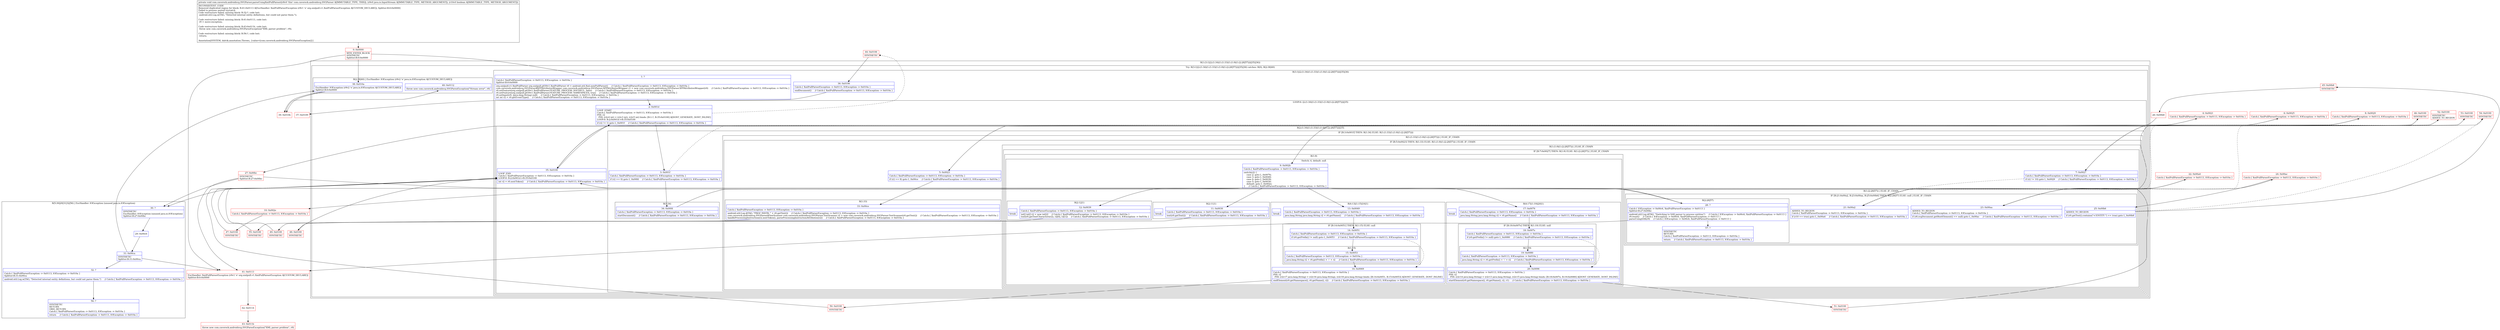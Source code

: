 digraph "CFG forcom.caverock.androidsvg.SVGParser.parseUsingXmlPullParser(Ljava\/io\/InputStream;Z)V" {
subgraph cluster_Region_694689731 {
label = "R(1:(3:1|(2:(1:34)(1:(1:33)(1:(1:9)(1:(2:28|57))))|35)|36))";
node [shape=record,color=blue];
subgraph cluster_TryCatchRegion_1421886973 {
label = "Try: R(3:1|(2:(1:34)(1:(1:33)(1:(1:9)(1:(2:28|57))))|35)|36) catches: R(0), R(2:38|40)";
node [shape=record,color=blue];
subgraph cluster_Region_137078119 {
label = "R(3:1|(2:(1:34)(1:(1:33)(1:(1:9)(1:(2:28|57))))|35)|36)";
node [shape=record,color=blue];
Node_1 [shape=record,label="{1\:\ ?|Catch:\{ XmlPullParserException \-\> 0x0113, IOException \-\> 0x010a \}\lSplitter:B:0:0x0000\l|org.xmlpull.v1.XmlPullParser org.xmlpull.p030v1.XmlPullParser r0 = android.util.Xml.newPullParser()     \/\/ Catch:\{ XmlPullParserException \-\> 0x0113, IOException \-\> 0x010a \}\lcom.caverock.androidsvg.SVGParser$XPPAttributesWrapper com.caverock.androidsvg.SVGParser.XPPAttributesWrapper r1 = new com.caverock.androidsvg.SVGParser.XPPAttributesWrapper(r0)     \/\/ Catch:\{ XmlPullParserException \-\> 0x0113, IOException \-\> 0x010a \}\lr0.setFeature(org.xmlpull.p030v1.XmlPullParser.FEATURE_PROCESS_DOCDECL, false)     \/\/ Catch:\{ XmlPullParserException \-\> 0x0113, IOException \-\> 0x010a \}\lr0.setFeature(org.xmlpull.p030v1.XmlPullParser.FEATURE_PROCESS_NAMESPACES, true)     \/\/ Catch:\{ XmlPullParserException \-\> 0x0113, IOException \-\> 0x010a \}\lr0.setInput(r9, (java.lang.String) null)     \/\/ Catch:\{ XmlPullParserException \-\> 0x0113, IOException \-\> 0x010a \}\lint int r2 = r0.getEventType()     \/\/ Catch:\{ XmlPullParserException \-\> 0x0113, IOException \-\> 0x010a \}\l}"];
subgraph cluster_LoopRegion_565212252 {
label = "LOOP:0: (2:(1:34)(1:(1:33)(1:(1:9)(1:(2:28|57))))|35)";
node [shape=record,color=blue];
Node_2 [shape=record,label="{2\:\ 0x001d|LOOP_START\lCatch:\{ XmlPullParserException \-\> 0x0113, IOException \-\> 0x010a \}\lPHI: r2 \l  PHI: (r2v4 int) = (r2v3 int), (r2v5 int) binds: [B:1:?, B:35:0x0100] A[DONT_GENERATE, DONT_INLINE]\lLOOP:0: B:2:0x001d\-\>B:35:0x0100\l|if (r2 != 1) goto L_0x001f     \/\/ Catch:\{ XmlPullParserException \-\> 0x0113, IOException \-\> 0x010a \}\l}"];
subgraph cluster_Region_1104862122 {
label = "R(2:(1:34)(1:(1:33)(1:(1:9)(1:(2:28|57))))|35)";
node [shape=record,color=blue];
subgraph cluster_IfRegion_1678117290 {
label = "IF [B:3:0x001f] THEN: R(1:34) ELSE: R(1:(1:33)(1:(1:9)(1:(2:28|57))))";
node [shape=record,color=blue];
Node_3 [shape=record,label="{3\:\ 0x001f|Catch:\{ XmlPullParserException \-\> 0x0113, IOException \-\> 0x010a \}\l|if (r2 == 0) goto L_0x00fd     \/\/ Catch:\{ XmlPullParserException \-\> 0x0113, IOException \-\> 0x010a \}\l}"];
subgraph cluster_Region_403949739 {
label = "R(1:34)";
node [shape=record,color=blue];
Node_34 [shape=record,label="{34\:\ 0x00fd|Catch:\{ XmlPullParserException \-\> 0x0113, IOException \-\> 0x010a \}\l|startDocument()     \/\/ Catch:\{ XmlPullParserException \-\> 0x0113, IOException \-\> 0x010a \}\l}"];
}
subgraph cluster_Region_139541818 {
label = "R(1:(1:33)(1:(1:9)(1:(2:28|57)))) | ELSE_IF_CHAIN\l";
node [shape=record,color=blue];
subgraph cluster_IfRegion_968429421 {
label = "IF [B:5:0x0023] THEN: R(1:33) ELSE: R(1:(1:9)(1:(2:28|57))) | ELSE_IF_CHAIN\l";
node [shape=record,color=blue];
Node_5 [shape=record,label="{5\:\ 0x0023|Catch:\{ XmlPullParserException \-\> 0x0113, IOException \-\> 0x010a \}\l|if (r2 == 8) goto L_0x00ce     \/\/ Catch:\{ XmlPullParserException \-\> 0x0113, IOException \-\> 0x010a \}\l}"];
subgraph cluster_Region_1306901560 {
label = "R(1:33)";
node [shape=record,color=blue];
Node_33 [shape=record,label="{33\:\ 0x00ce|Catch:\{ XmlPullParserException \-\> 0x0113, IOException \-\> 0x010a \}\l|android.util.Log.d(TAG, \"PROC INSTR: \" + r0.getText())     \/\/ Catch:\{ XmlPullParserException \-\> 0x0113, IOException \-\> 0x010a \}\lcom.caverock.androidsvg.SVGParser$TextScanner com.caverock.androidsvg.SVGParser.TextScanner r2 = new com.caverock.androidsvg.SVGParser.TextScanner(r0.getText())     \/\/ Catch:\{ XmlPullParserException \-\> 0x0113, IOException \-\> 0x010a \}\lhandleProcessingInstruction(r2.nextToken(), parseProcessingInstructionAttributes(r2))     \/\/ Catch:\{ XmlPullParserException \-\> 0x0113, IOException \-\> 0x010a \}\l}"];
}
subgraph cluster_Region_1638837748 {
label = "R(1:(1:9)(1:(2:28|57))) | ELSE_IF_CHAIN\l";
node [shape=record,color=blue];
subgraph cluster_IfRegion_413858408 {
label = "IF [B:7:0x0027] THEN: R(1:9) ELSE: R(1:(2:28|57)) | ELSE_IF_CHAIN\l";
node [shape=record,color=blue];
Node_7 [shape=record,label="{7\:\ 0x0027|Catch:\{ XmlPullParserException \-\> 0x0113, IOException \-\> 0x010a \}\l|if (r2 != 10) goto L_0x0029     \/\/ Catch:\{ XmlPullParserException \-\> 0x0113, IOException \-\> 0x010a \}\l}"];
subgraph cluster_Region_932701073 {
label = "R(1:9)";
node [shape=record,color=blue];
subgraph cluster_SwitchRegion_255485276 {
label = "Switch: 4, default: null";
node [shape=record,color=blue];
Node_9 [shape=record,label="{9\:\ 0x002b|Catch:\{ XmlPullParserException \-\> 0x0113, IOException \-\> 0x010a \}\l|switch(r2) \{\l    case 2: goto L_0x0076;\l    case 3: goto L_0x0049;\l    case 4: goto L_0x0039;\l    case 5: goto L_0x0030;\l    default: goto L_0x002e;\l\}     \/\/ Catch:\{ XmlPullParserException \-\> 0x0113, IOException \-\> 0x010a \}\l}"];
subgraph cluster_Region_1211622854 {
label = "R(4:17|(1:19)|20|1)";
node [shape=record,color=blue];
Node_17 [shape=record,label="{17\:\ 0x0076|Catch:\{ XmlPullParserException \-\> 0x0113, IOException \-\> 0x010a \}\l|java.lang.String java.lang.String r2 = r0.getName()     \/\/ Catch:\{ XmlPullParserException \-\> 0x0113, IOException \-\> 0x010a \}\l}"];
subgraph cluster_IfRegion_501375290 {
label = "IF [B:18:0x007e] THEN: R(1:19) ELSE: null";
node [shape=record,color=blue];
Node_18 [shape=record,label="{18\:\ 0x007e|Catch:\{ XmlPullParserException \-\> 0x0113, IOException \-\> 0x010a \}\l|if (r0.getPrefix() != null) goto L_0x0080     \/\/ Catch:\{ XmlPullParserException \-\> 0x0113, IOException \-\> 0x010a \}\l}"];
subgraph cluster_Region_1070785614 {
label = "R(1:19)";
node [shape=record,color=blue];
Node_19 [shape=record,label="{19\:\ 0x0080|Catch:\{ XmlPullParserException \-\> 0x0113, IOException \-\> 0x010a \}\l|java.lang.String r2 = r0.getPrefix() + ':' + r2     \/\/ Catch:\{ XmlPullParserException \-\> 0x0113, IOException \-\> 0x010a \}\l}"];
}
}
Node_20 [shape=record,label="{20\:\ 0x0096|Catch:\{ XmlPullParserException \-\> 0x0113, IOException \-\> 0x010a \}\lPHI: r2 \l  PHI: (r2v14 java.lang.String) = (r2v13 java.lang.String), (r2v15 java.lang.String) binds: [B:18:0x007e, B:19:0x0080] A[DONT_GENERATE, DONT_INLINE]\l|startElement(r0.getNamespace(), r0.getName(), r2, r1)     \/\/ Catch:\{ XmlPullParserException \-\> 0x0113, IOException \-\> 0x010a \}\l}"];
Node_InsnContainer_826749784 [shape=record,label="{|break\l}"];
}
subgraph cluster_Region_1605802992 {
label = "R(4:13|(1:15)|16|1)";
node [shape=record,color=blue];
Node_13 [shape=record,label="{13\:\ 0x0049|Catch:\{ XmlPullParserException \-\> 0x0113, IOException \-\> 0x010a \}\l|java.lang.String java.lang.String r2 = r0.getName()     \/\/ Catch:\{ XmlPullParserException \-\> 0x0113, IOException \-\> 0x010a \}\l}"];
subgraph cluster_IfRegion_685267989 {
label = "IF [B:14:0x0051] THEN: R(1:15) ELSE: null";
node [shape=record,color=blue];
Node_14 [shape=record,label="{14\:\ 0x0051|Catch:\{ XmlPullParserException \-\> 0x0113, IOException \-\> 0x010a \}\l|if (r0.getPrefix() != null) goto L_0x0053     \/\/ Catch:\{ XmlPullParserException \-\> 0x0113, IOException \-\> 0x010a \}\l}"];
subgraph cluster_Region_641532805 {
label = "R(1:15)";
node [shape=record,color=blue];
Node_15 [shape=record,label="{15\:\ 0x0053|Catch:\{ XmlPullParserException \-\> 0x0113, IOException \-\> 0x010a \}\l|java.lang.String r2 = r0.getPrefix() + ':' + r2     \/\/ Catch:\{ XmlPullParserException \-\> 0x0113, IOException \-\> 0x010a \}\l}"];
}
}
Node_16 [shape=record,label="{16\:\ 0x0069|Catch:\{ XmlPullParserException \-\> 0x0113, IOException \-\> 0x010a \}\lPHI: r2 \l  PHI: (r2v17 java.lang.String) = (r2v16 java.lang.String), (r2v18 java.lang.String) binds: [B:14:0x0051, B:15:0x0053] A[DONT_GENERATE, DONT_INLINE]\l|endElement(r0.getNamespace(), r0.getName(), r2)     \/\/ Catch:\{ XmlPullParserException \-\> 0x0113, IOException \-\> 0x010a \}\l}"];
Node_InsnContainer_813588647 [shape=record,label="{|break\l}"];
}
subgraph cluster_Region_241525656 {
label = "R(2:12|1)";
node [shape=record,color=blue];
Node_12 [shape=record,label="{12\:\ 0x0039|Catch:\{ XmlPullParserException \-\> 0x0113, IOException \-\> 0x010a \}\l|int[] int[] r2 = new int[2]     \/\/ Catch:\{ XmlPullParserException \-\> 0x0113, IOException \-\> 0x010a \}\ltext(r0.getTextCharacters(r2), r2[0], r2[1])     \/\/ Catch:\{ XmlPullParserException \-\> 0x0113, IOException \-\> 0x010a \}\l}"];
Node_InsnContainer_615234129 [shape=record,label="{|break\l}"];
}
subgraph cluster_Region_1709637823 {
label = "R(2:11|1)";
node [shape=record,color=blue];
Node_11 [shape=record,label="{11\:\ 0x0030|Catch:\{ XmlPullParserException \-\> 0x0113, IOException \-\> 0x010a \}\l|text(r0.getText())     \/\/ Catch:\{ XmlPullParserException \-\> 0x0113, IOException \-\> 0x010a \}\l}"];
Node_InsnContainer_740838974 [shape=record,label="{|break\l}"];
}
}
}
subgraph cluster_Region_620590352 {
label = "R(1:(2:28|57)) | ELSE_IF_CHAIN\l";
node [shape=record,color=blue];
subgraph cluster_IfRegion_255181026 {
label = "IF [B:21:0x00a2, B:23:0x00aa, B:25:0x00b6] THEN: R(2:28|57) ELSE: null | ELSE_IF_CHAIN\l";
node [shape=record,color=blue];
Node_21 [shape=record,label="{21\:\ 0x00a2|ADDED_TO_REGION\lCatch:\{ XmlPullParserException \-\> 0x0113, IOException \-\> 0x010a \}\l|if (r10 == true) goto L_0x00a4     \/\/ Catch:\{ XmlPullParserException \-\> 0x0113, IOException \-\> 0x010a \}\l}"];
Node_23 [shape=record,label="{23\:\ 0x00aa|ADDED_TO_REGION\lCatch:\{ XmlPullParserException \-\> 0x0113, IOException \-\> 0x010a \}\l|if (r8.svgDocument.getRootElement() == null) goto L_0x00ac     \/\/ Catch:\{ XmlPullParserException \-\> 0x0113, IOException \-\> 0x010a \}\l}"];
Node_25 [shape=record,label="{25\:\ 0x00b6|ADDED_TO_REGION\l|if (r0.getText().contains(\"\<!ENTITY \") == true) goto L_0x00b8\l}"];
subgraph cluster_Region_1740980848 {
label = "R(2:28|57)";
node [shape=record,color=blue];
Node_28 [shape=record,label="{28\:\ ?|Catch:\{ IOException \-\> 0x00c6, XmlPullParserException \-\> 0x0113 \}\lSplitter:B:27:0x00bc\l|android.util.Log.d(TAG, \"Switching to SAX parser to process entities\")     \/\/ Catch:\{ IOException \-\> 0x00c6, XmlPullParserException \-\> 0x0113 \}\lr9.reset()     \/\/ Catch:\{ IOException \-\> 0x00c6, XmlPullParserException \-\> 0x0113 \}\lparseUsingSAX(r9)     \/\/ Catch:\{ IOException \-\> 0x00c6, XmlPullParserException \-\> 0x0113 \}\l}"];
Node_57 [shape=record,label="{57\:\ ?|SYNTHETIC\lRETURN\lCatch:\{ XmlPullParserException \-\> 0x0113, IOException \-\> 0x010a \}\l|return     \/\/ Catch:\{ XmlPullParserException \-\> 0x0113, IOException \-\> 0x010a \}\l}"];
}
}
}
}
}
}
}
}
Node_35 [shape=record,label="{35\:\ 0x0100|LOOP_END\lCatch:\{ XmlPullParserException \-\> 0x0113, IOException \-\> 0x010a \}\lLOOP:0: B:2:0x001d\-\>B:35:0x0100\l|int r2 = r0.nextToken()     \/\/ Catch:\{ XmlPullParserException \-\> 0x0113, IOException \-\> 0x010a \}\l}"];
}
}
Node_36 [shape=record,label="{36\:\ 0x0106|Catch:\{ XmlPullParserException \-\> 0x0113, IOException \-\> 0x010a \}\l|endDocument()     \/\/ Catch:\{ XmlPullParserException \-\> 0x0113, IOException \-\> 0x010a \}\l}"];
}
subgraph cluster_Region_507844075 {
label = "R(0) | ExcHandler: XmlPullParserException (r9v1 'e' org.xmlpull.v1.XmlPullParserException A[CUSTOM_DECLARE])\l";
node [shape=record,color=blue];
}
subgraph cluster_Region_1894969763 {
label = "R(2:38|40) | ExcHandler: IOException (r9v2 'e' java.io.IOException A[CUSTOM_DECLARE])\l";
node [shape=record,color=blue];
Node_38 [shape=record,label="{38\:\ 0x010a|ExcHandler: IOException (r9v2 'e' java.io.IOException A[CUSTOM_DECLARE])\lSplitter:B:0:0x0000\l}"];
Node_40 [shape=record,label="{40\:\ 0x0112|throw new com.caverock.androidsvg.SVGParseException(\"Stream error\", r9)\l}"];
}
}
}
subgraph cluster_Region_507844075 {
label = "R(0) | ExcHandler: XmlPullParserException (r9v1 'e' org.xmlpull.v1.XmlPullParserException A[CUSTOM_DECLARE])\l";
node [shape=record,color=blue];
}
subgraph cluster_Region_1894969763 {
label = "R(2:38|40) | ExcHandler: IOException (r9v2 'e' java.io.IOException A[CUSTOM_DECLARE])\l";
node [shape=record,color=blue];
Node_38 [shape=record,label="{38\:\ 0x010a|ExcHandler: IOException (r9v2 'e' java.io.IOException A[CUSTOM_DECLARE])\lSplitter:B:0:0x0000\l}"];
Node_40 [shape=record,label="{40\:\ 0x0112|throw new com.caverock.androidsvg.SVGParseException(\"Stream error\", r9)\l}"];
}
subgraph cluster_Region_1072189272 {
label = "R(5:30|29|31|32|56) | ExcHandler: IOException (unused java.io.IOException)\l";
node [shape=record,color=blue];
Node_30 [shape=record,label="{30\:\ ?|SYNTHETIC\lExcHandler: IOException (unused java.io.IOException)\lSplitter:B:27:0x00bc\l}"];
Node_29 [shape=record,label="{29\:\ 0x00c6}"];
Node_31 [shape=record,label="{31\:\ 0x00ca|SYNTHETIC\lSplitter:B:31:0x00ca\l}"];
Node_32 [shape=record,label="{32\:\ ?|Catch:\{ XmlPullParserException \-\> 0x0113, IOException \-\> 0x010a \}\lSplitter:B:31:0x00ca\l|android.util.Log.w(TAG, \"Detected internal entity definitions, but could not parse them.\")     \/\/ Catch:\{ XmlPullParserException \-\> 0x0113, IOException \-\> 0x010a \}\l}"];
Node_56 [shape=record,label="{56\:\ ?|SYNTHETIC\lRETURN\lORIG_RETURN\lCatch:\{ XmlPullParserException \-\> 0x0113, IOException \-\> 0x010a \}\l|return     \/\/ Catch:\{ XmlPullParserException \-\> 0x0113, IOException \-\> 0x010a \}\l}"];
}
Node_0 [shape=record,color=red,label="{0\:\ 0x0000|MTH_ENTER_BLOCK\lSYNTHETIC\lSplitter:B:0:0x0000\l}"];
Node_4 [shape=record,color=red,label="{4\:\ 0x0021|Catch:\{ XmlPullParserException \-\> 0x0113, IOException \-\> 0x010a \}\l}"];
Node_6 [shape=record,color=red,label="{6\:\ 0x0025|Catch:\{ XmlPullParserException \-\> 0x0113, IOException \-\> 0x010a \}\l}"];
Node_8 [shape=record,color=red,label="{8\:\ 0x0029|Catch:\{ XmlPullParserException \-\> 0x0113, IOException \-\> 0x010a \}\l}"];
Node_10 [shape=record,color=red,label="{10\:\ 0x002e|Catch:\{ XmlPullParserException \-\> 0x0113, IOException \-\> 0x010a \}\l}"];
Node_22 [shape=record,color=red,label="{22\:\ 0x00a4|Catch:\{ XmlPullParserException \-\> 0x0113, IOException \-\> 0x010a \}\l}"];
Node_24 [shape=record,color=red,label="{24\:\ 0x00ac|Catch:\{ XmlPullParserException \-\> 0x0113, IOException \-\> 0x010a \}\l}"];
Node_26 [shape=record,color=red,label="{26\:\ 0x00b8}"];
Node_27 [shape=record,color=red,label="{27\:\ 0x00bc|SYNTHETIC\lSplitter:B:27:0x00bc\l}"];
Node_37 [shape=record,color=red,label="{37\:\ 0x0109}"];
Node_39 [shape=record,color=red,label="{39\:\ 0x010b}"];
Node_41 [shape=record,color=red,label="{41\:\ 0x0113|ExcHandler: XmlPullParserException (r9v1 'e' org.xmlpull.v1.XmlPullParserException A[CUSTOM_DECLARE])\lSplitter:B:0:0x0000\l}"];
Node_42 [shape=record,color=red,label="{42\:\ 0x0114}"];
Node_43 [shape=record,color=red,label="{43\:\ 0x011b|throw new com.caverock.androidsvg.SVGParseException(\"XML parser problem\", r9)\l}"];
Node_44 [shape=record,color=red,label="{44\:\ 0x0106|SYNTHETIC\l}"];
Node_45 [shape=record,color=red,label="{45\:\ 0x00b8|SYNTHETIC\l}"];
Node_46 [shape=record,color=red,label="{46\:\ 0x0100|SYNTHETIC\l}"];
Node_47 [shape=record,color=red,label="{47\:\ 0x0100|SYNTHETIC\l}"];
Node_48 [shape=record,color=red,label="{48\:\ 0x0100|SYNTHETIC\l}"];
Node_49 [shape=record,color=red,label="{49\:\ 0x0100|SYNTHETIC\l}"];
Node_50 [shape=record,color=red,label="{50\:\ 0x0100|SYNTHETIC\l}"];
Node_51 [shape=record,color=red,label="{51\:\ 0x0100|SYNTHETIC\l}"];
Node_52 [shape=record,color=red,label="{52\:\ 0x0100|SYNTHETIC\lADDED_TO_REGION\l}"];
Node_53 [shape=record,color=red,label="{53\:\ 0x0100|SYNTHETIC\l}"];
Node_54 [shape=record,color=red,label="{54\:\ 0x0100|SYNTHETIC\l}"];
Node_55 [shape=record,color=red,label="{55\:\ 0x0100|SYNTHETIC\l}"];
MethodNode[shape=record,label="{private void com.caverock.androidsvg.SVGParser.parseUsingXmlPullParser((r8v0 'this' com.caverock.androidsvg.SVGParser A[IMMUTABLE_TYPE, THIS]), (r9v0 java.io.InputStream A[IMMUTABLE_TYPE, METHOD_ARGUMENT]), (r10v0 boolean A[IMMUTABLE_TYPE, METHOD_ARGUMENT]))  | INCONSISTENT_CODE\lRemoved duplicated region for block: B:41:0x0113 A[ExcHandler: XmlPullParserException (r9v1 'e' org.xmlpull.v1.XmlPullParserException A[CUSTOM_DECLARE]), Splitter:B:0:0x0000]\lFailed to process nested try\/catch\lCode restructure failed: missing block: B:32:?, code lost:\l    android.util.Log.w(TAG, \"Detected internal entity definitions, but could not parse them.\");\l\lCode restructure failed: missing block: B:41:0x0113, code lost:\l    r9 = move\-exception;\l\lCode restructure failed: missing block: B:43:0x011b, code lost:\l    throw new com.caverock.androidsvg.SVGParseException(\"XML parser problem\", r9);\l\lCode restructure failed: missing block: B:56:?, code lost:\l    return;\l\lAnnotation[SYSTEM, dalvik.annotation.Throws, \{value=[com.caverock.androidsvg.SVGParseException]\}]\l}"];
MethodNode -> Node_0;
Node_1 -> Node_2;
Node_2 -> Node_3;
Node_2 -> Node_44[style=dashed];
Node_3 -> Node_4[style=dashed];
Node_3 -> Node_34;
Node_34 -> Node_46;
Node_5 -> Node_6[style=dashed];
Node_5 -> Node_33;
Node_33 -> Node_55;
Node_7 -> Node_8;
Node_7 -> Node_21[style=dashed];
Node_9 -> Node_10;
Node_9 -> Node_11;
Node_9 -> Node_12;
Node_9 -> Node_13;
Node_9 -> Node_17;
Node_17 -> Node_18;
Node_18 -> Node_19;
Node_18 -> Node_20[style=dashed];
Node_19 -> Node_20;
Node_20 -> Node_51;
Node_13 -> Node_14;
Node_14 -> Node_15;
Node_14 -> Node_16[style=dashed];
Node_15 -> Node_16;
Node_16 -> Node_50;
Node_12 -> Node_49;
Node_11 -> Node_48;
Node_21 -> Node_22;
Node_21 -> Node_52[style=dashed];
Node_23 -> Node_24;
Node_23 -> Node_53[style=dashed];
Node_25 -> Node_45;
Node_25 -> Node_54[style=dashed];
Node_28 -> Node_30;
Node_28 -> Node_41;
Node_28 -> Node_57;
Node_35 -> Node_2;
Node_36 -> Node_37;
Node_38 -> Node_39;
Node_38 -> Node_39;
Node_30 -> Node_29;
Node_29 -> Node_31;
Node_31 -> Node_32;
Node_31 -> Node_41;
Node_31 -> Node_38;
Node_32 -> Node_56;
Node_0 -> Node_1;
Node_0 -> Node_41;
Node_0 -> Node_38;
Node_4 -> Node_5;
Node_6 -> Node_7;
Node_8 -> Node_9;
Node_10 -> Node_47;
Node_22 -> Node_23;
Node_24 -> Node_25;
Node_26 -> Node_27;
Node_27 -> Node_28;
Node_27 -> Node_30;
Node_27 -> Node_41;
Node_39 -> Node_40;
Node_41 -> Node_42;
Node_42 -> Node_43;
Node_44 -> Node_36;
Node_45 -> Node_26;
Node_46 -> Node_35;
Node_47 -> Node_35;
Node_48 -> Node_35;
Node_49 -> Node_35;
Node_50 -> Node_35;
Node_51 -> Node_35;
Node_52 -> Node_35;
Node_53 -> Node_35;
Node_54 -> Node_35;
Node_55 -> Node_35;
}

